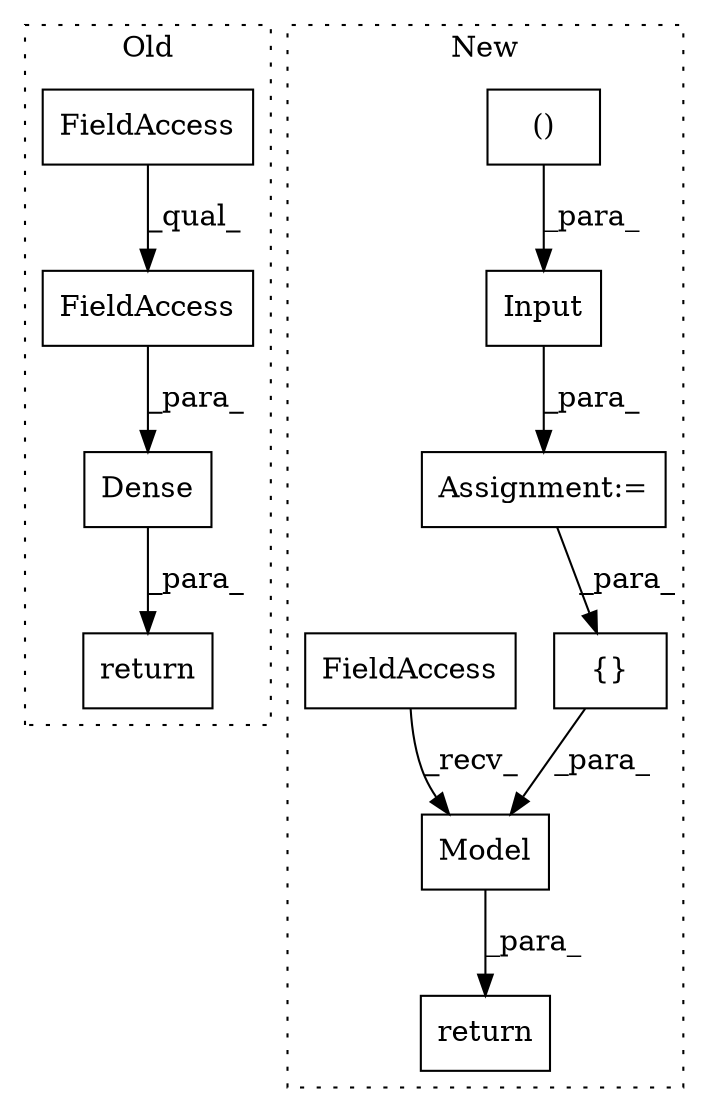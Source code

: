 digraph G {
subgraph cluster0 {
1 [label="Dense" a="32" s="17135,17200" l="6,1" shape="box"];
4 [label="FieldAccess" a="22" s="17182" l="18" shape="box"];
10 [label="return" a="41" s="17620" l="7" shape="box"];
11 [label="FieldAccess" a="22" s="17182" l="13" shape="box"];
label = "Old";
style="dotted";
}
subgraph cluster1 {
2 [label="()" a="106" s="16676" l="49" shape="box"];
3 [label="Input" a="32" s="16665,16725" l="11,2" shape="box"];
5 [label="{}" a="4" s="16822,16833" l="1,1" shape="box"];
6 [label="Model" a="32" s="17088,17106" l="6,1" shape="box"];
7 [label="FieldAccess" a="22" s="17071" l="16" shape="box"];
8 [label="Assignment:=" a="7" s="16743" l="1" shape="box"];
9 [label="return" a="41" s="17064" l="7" shape="box"];
label = "New";
style="dotted";
}
1 -> 10 [label="_para_"];
2 -> 3 [label="_para_"];
3 -> 8 [label="_para_"];
4 -> 1 [label="_para_"];
5 -> 6 [label="_para_"];
6 -> 9 [label="_para_"];
7 -> 6 [label="_recv_"];
8 -> 5 [label="_para_"];
11 -> 4 [label="_qual_"];
}